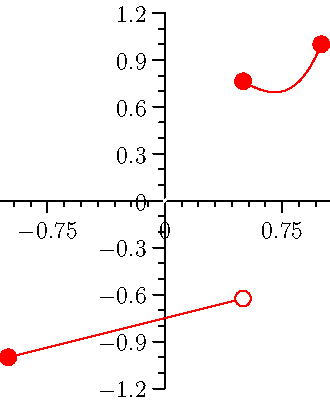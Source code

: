 import graph;
size(0,200);

real f(real x) { return 1.2*x; }
real g(real x) { return x+(x-1)*(x+1)*(exp(x)-2); }
real h(real x) { return 0.25x-0.75; } 

draw(graph(f,-1,1),white);
draw(graph(g,0.5,1),red);
draw(graph(h,-1,0.5),red);

xaxis(RightTicks);
yaxis(LeftTicks);

path c=circle((0.5,h(0.5)),0.05);
filldraw(c,white);
draw(c,red);

path c=circle((0.5,g(0.5)),0.05);
filldraw(c,red);
draw(c,red);

path c=circle((-1,-1),0.05);
filldraw(c,red);
draw(c,red);

path c=circle((1,1),0.05);
filldraw(c,red);
draw(c,red);

